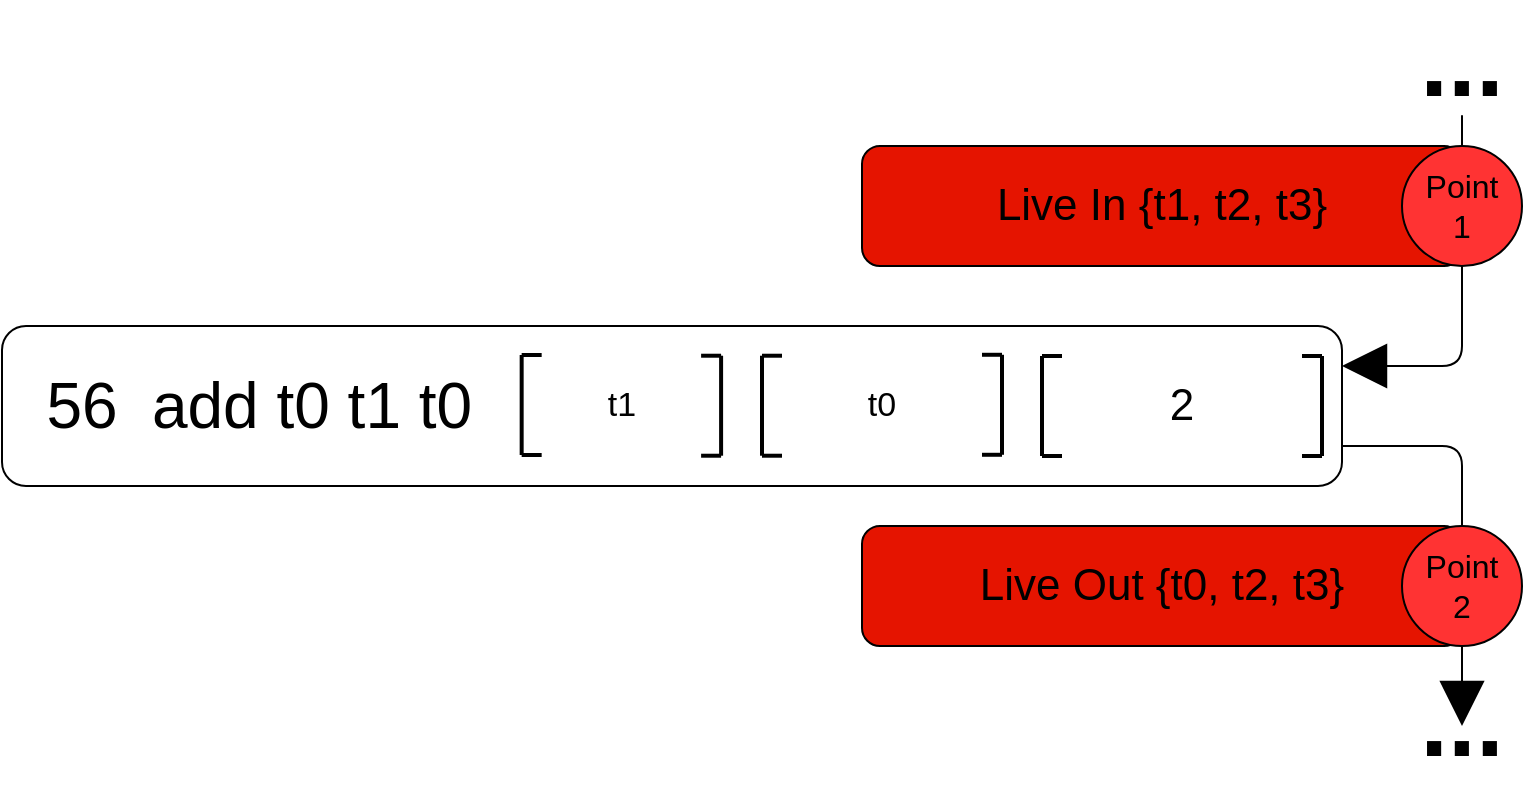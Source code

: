 <mxfile>
    <diagram id="BMfhDMeIBNsgMMJCQruJ" name="Page-1">
        <mxGraphModel dx="1271" dy="1877" grid="1" gridSize="10" guides="1" tooltips="1" connect="1" arrows="1" fold="1" page="1" pageScale="1" pageWidth="850" pageHeight="1100" math="0" shadow="0">
            <root>
                <mxCell id="0"/>
                <mxCell id="1" parent="0"/>
                <mxCell id="38" value="Live Out {t0, t2, t3}" style="rounded=1;whiteSpace=wrap;html=1;fillColor=#e51400;fontColor=#000000;strokeColor=#000000;fontSize=22;" vertex="1" parent="1">
                    <mxGeometry x="520" y="180" width="300" height="60" as="geometry"/>
                </mxCell>
                <mxCell id="37" value="Live In {t1, t2, t3}" style="rounded=1;whiteSpace=wrap;html=1;fillColor=#e51400;fontColor=#000000;strokeColor=#000000;fontSize=22;" vertex="1" parent="1">
                    <mxGeometry x="520" y="-10" width="300" height="60" as="geometry"/>
                </mxCell>
                <mxCell id="2" style="edgeStyle=orthogonalEdgeStyle;html=1;fontSize=32;endArrow=block;endFill=1;endSize=20;startArrow=none;" edge="1" parent="1" source="34">
                    <mxGeometry relative="1" as="geometry">
                        <mxPoint x="820" y="280" as="targetPoint"/>
                        <Array as="points">
                            <mxPoint x="820" y="260"/>
                        </Array>
                    </mxGeometry>
                </mxCell>
                <mxCell id="3" value="" style="rounded=1;whiteSpace=wrap;html=1;strokeColor=#000000;" vertex="1" parent="1">
                    <mxGeometry x="90" y="80" width="670" height="80" as="geometry"/>
                </mxCell>
                <mxCell id="4" value="t0" style="text;html=1;strokeColor=none;fillColor=none;align=center;verticalAlign=middle;whiteSpace=wrap;rounded=0;fontSize=17;" vertex="1" parent="1">
                    <mxGeometry x="480" y="105" width="100" height="30" as="geometry"/>
                </mxCell>
                <mxCell id="5" value="2" style="text;html=1;strokeColor=none;fillColor=none;align=center;verticalAlign=middle;whiteSpace=wrap;rounded=0;fontSize=22;" vertex="1" parent="1">
                    <mxGeometry x="650" y="105" width="60" height="30" as="geometry"/>
                </mxCell>
                <mxCell id="6" value="t1" style="text;html=1;strokeColor=none;fillColor=none;align=center;verticalAlign=middle;whiteSpace=wrap;rounded=0;fontSize=17;" vertex="1" parent="1">
                    <mxGeometry x="349.83" y="104.67" width="100" height="30" as="geometry"/>
                </mxCell>
                <mxCell id="7" value="add t0 t1 t0" style="text;html=1;strokeColor=none;fillColor=none;align=center;verticalAlign=middle;whiteSpace=wrap;rounded=0;fontSize=32;" vertex="1" parent="1">
                    <mxGeometry x="150" y="104.67" width="190" height="30" as="geometry"/>
                </mxCell>
                <mxCell id="8" style="edgeStyle=orthogonalEdgeStyle;html=1;fontSize=32;endArrow=block;endFill=1;endSize=20;entryX=1;entryY=0.25;entryDx=0;entryDy=0;" edge="1" parent="1" source="36" target="3">
                    <mxGeometry relative="1" as="geometry">
                        <mxPoint x="830" y="110" as="targetPoint"/>
                        <mxPoint x="820" y="10" as="sourcePoint"/>
                        <Array as="points">
                            <mxPoint x="820" y="-30"/>
                            <mxPoint x="820" y="60"/>
                        </Array>
                    </mxGeometry>
                </mxCell>
                <mxCell id="9" value="" style="endArrow=none;html=1;strokeWidth=2;" edge="1" parent="1">
                    <mxGeometry width="50" height="50" relative="1" as="geometry">
                        <mxPoint x="750" y="145" as="sourcePoint"/>
                        <mxPoint x="750" y="95" as="targetPoint"/>
                    </mxGeometry>
                </mxCell>
                <mxCell id="10" value="" style="endArrow=none;html=1;strokeWidth=2;" edge="1" parent="1">
                    <mxGeometry width="50" height="50" relative="1" as="geometry">
                        <mxPoint x="750" y="145" as="sourcePoint"/>
                        <mxPoint x="740" y="145" as="targetPoint"/>
                    </mxGeometry>
                </mxCell>
                <mxCell id="11" value="" style="endArrow=none;html=1;strokeWidth=2;" edge="1" parent="1">
                    <mxGeometry width="50" height="50" relative="1" as="geometry">
                        <mxPoint x="750" y="95" as="sourcePoint"/>
                        <mxPoint x="740" y="95" as="targetPoint"/>
                    </mxGeometry>
                </mxCell>
                <mxCell id="12" value="" style="endArrow=none;html=1;strokeWidth=2;" edge="1" parent="1">
                    <mxGeometry width="50" height="50" relative="1" as="geometry">
                        <mxPoint x="610" y="145" as="sourcePoint"/>
                        <mxPoint x="610" y="95" as="targetPoint"/>
                    </mxGeometry>
                </mxCell>
                <mxCell id="13" value="" style="endArrow=none;html=1;strokeWidth=2;" edge="1" parent="1">
                    <mxGeometry width="50" height="50" relative="1" as="geometry">
                        <mxPoint x="620" y="145" as="sourcePoint"/>
                        <mxPoint x="610" y="145" as="targetPoint"/>
                    </mxGeometry>
                </mxCell>
                <mxCell id="14" value="" style="endArrow=none;html=1;strokeWidth=2;" edge="1" parent="1">
                    <mxGeometry width="50" height="50" relative="1" as="geometry">
                        <mxPoint x="620" y="95" as="sourcePoint"/>
                        <mxPoint x="610" y="95" as="targetPoint"/>
                    </mxGeometry>
                </mxCell>
                <mxCell id="15" value="" style="endArrow=none;html=1;strokeWidth=2;" edge="1" parent="1">
                    <mxGeometry width="50" height="50" relative="1" as="geometry">
                        <mxPoint x="470" y="144.86" as="sourcePoint"/>
                        <mxPoint x="470" y="94.86" as="targetPoint"/>
                    </mxGeometry>
                </mxCell>
                <mxCell id="16" value="" style="endArrow=none;html=1;strokeWidth=2;" edge="1" parent="1">
                    <mxGeometry width="50" height="50" relative="1" as="geometry">
                        <mxPoint x="480" y="144.86" as="sourcePoint"/>
                        <mxPoint x="470" y="144.86" as="targetPoint"/>
                    </mxGeometry>
                </mxCell>
                <mxCell id="17" value="" style="endArrow=none;html=1;strokeWidth=2;" edge="1" parent="1">
                    <mxGeometry width="50" height="50" relative="1" as="geometry">
                        <mxPoint x="480" y="94.86" as="sourcePoint"/>
                        <mxPoint x="470" y="94.86" as="targetPoint"/>
                    </mxGeometry>
                </mxCell>
                <mxCell id="18" value="" style="endArrow=none;html=1;strokeWidth=2;" edge="1" parent="1">
                    <mxGeometry width="50" height="50" relative="1" as="geometry">
                        <mxPoint x="590" y="144.39" as="sourcePoint"/>
                        <mxPoint x="590" y="94.39" as="targetPoint"/>
                    </mxGeometry>
                </mxCell>
                <mxCell id="19" value="" style="endArrow=none;html=1;strokeWidth=2;" edge="1" parent="1">
                    <mxGeometry width="50" height="50" relative="1" as="geometry">
                        <mxPoint x="590" y="144.39" as="sourcePoint"/>
                        <mxPoint x="580" y="144.39" as="targetPoint"/>
                    </mxGeometry>
                </mxCell>
                <mxCell id="20" value="" style="endArrow=none;html=1;strokeWidth=2;" edge="1" parent="1">
                    <mxGeometry width="50" height="50" relative="1" as="geometry">
                        <mxPoint x="590" y="94.39" as="sourcePoint"/>
                        <mxPoint x="580" y="94.39" as="targetPoint"/>
                    </mxGeometry>
                </mxCell>
                <mxCell id="21" value="" style="endArrow=none;html=1;strokeWidth=2;" edge="1" parent="1">
                    <mxGeometry width="50" height="50" relative="1" as="geometry">
                        <mxPoint x="349.83" y="144.5" as="sourcePoint"/>
                        <mxPoint x="349.83" y="94.5" as="targetPoint"/>
                    </mxGeometry>
                </mxCell>
                <mxCell id="22" value="" style="endArrow=none;html=1;strokeWidth=2;" edge="1" parent="1">
                    <mxGeometry width="50" height="50" relative="1" as="geometry">
                        <mxPoint x="359.83" y="144.5" as="sourcePoint"/>
                        <mxPoint x="349.83" y="144.5" as="targetPoint"/>
                    </mxGeometry>
                </mxCell>
                <mxCell id="23" value="" style="endArrow=none;html=1;strokeWidth=2;" edge="1" parent="1">
                    <mxGeometry width="50" height="50" relative="1" as="geometry">
                        <mxPoint x="359.83" y="94.5" as="sourcePoint"/>
                        <mxPoint x="349.83" y="94.5" as="targetPoint"/>
                    </mxGeometry>
                </mxCell>
                <mxCell id="24" value="" style="endArrow=none;html=1;strokeWidth=2;" edge="1" parent="1">
                    <mxGeometry width="50" height="50" relative="1" as="geometry">
                        <mxPoint x="449.55" y="144.86" as="sourcePoint"/>
                        <mxPoint x="449.55" y="94.86" as="targetPoint"/>
                    </mxGeometry>
                </mxCell>
                <mxCell id="25" value="" style="endArrow=none;html=1;strokeWidth=2;" edge="1" parent="1">
                    <mxGeometry width="50" height="50" relative="1" as="geometry">
                        <mxPoint x="449.55" y="144.86" as="sourcePoint"/>
                        <mxPoint x="439.55" y="144.86" as="targetPoint"/>
                    </mxGeometry>
                </mxCell>
                <mxCell id="26" value="" style="endArrow=none;html=1;strokeWidth=2;" edge="1" parent="1">
                    <mxGeometry width="50" height="50" relative="1" as="geometry">
                        <mxPoint x="449.55" y="94.86" as="sourcePoint"/>
                        <mxPoint x="439.55" y="94.86" as="targetPoint"/>
                    </mxGeometry>
                </mxCell>
                <mxCell id="27" value="56" style="text;html=1;strokeColor=none;fillColor=none;align=center;verticalAlign=middle;whiteSpace=wrap;rounded=0;fontSize=32;" vertex="1" parent="1">
                    <mxGeometry x="100" y="104.67" width="60" height="30" as="geometry"/>
                </mxCell>
                <mxCell id="34" value="Point&lt;br&gt;2" style="ellipse;whiteSpace=wrap;html=1;aspect=fixed;fontSize=16;strokeColor=#000000;fillColor=#FF3333;fontColor=#000000;" vertex="1" parent="1">
                    <mxGeometry x="790" y="180" width="60" height="60" as="geometry"/>
                </mxCell>
                <mxCell id="35" value="" style="edgeStyle=orthogonalEdgeStyle;html=1;exitX=1;exitY=0.75;exitDx=0;exitDy=0;fontSize=32;endArrow=none;endFill=1;endSize=20;" edge="1" parent="1" source="3" target="34">
                    <mxGeometry relative="1" as="geometry">
                        <mxPoint x="760" y="220" as="targetPoint"/>
                        <mxPoint x="760" y="100.0" as="sourcePoint"/>
                        <Array as="points">
                            <mxPoint x="820" y="140"/>
                        </Array>
                    </mxGeometry>
                </mxCell>
                <mxCell id="36" value="Point&lt;br&gt;1" style="ellipse;whiteSpace=wrap;html=1;aspect=fixed;fontSize=16;strokeColor=#000000;fillColor=#FF3333;fontColor=#000000;" vertex="1" parent="1">
                    <mxGeometry x="790" y="-10" width="60" height="60" as="geometry"/>
                </mxCell>
                <mxCell id="39" value="..." style="text;html=1;strokeColor=none;fillColor=none;align=center;verticalAlign=bottom;whiteSpace=wrap;rounded=0;fontSize=50;fontStyle=1" vertex="1" parent="1">
                    <mxGeometry x="785" y="280" width="70" height="30" as="geometry"/>
                </mxCell>
                <mxCell id="40" value="..." style="text;html=1;strokeColor=none;fillColor=none;align=center;verticalAlign=bottom;whiteSpace=wrap;rounded=0;fontSize=50;fontStyle=1" vertex="1" parent="1">
                    <mxGeometry x="785" y="-50" width="70" height="30" as="geometry"/>
                </mxCell>
            </root>
        </mxGraphModel>
    </diagram>
</mxfile>